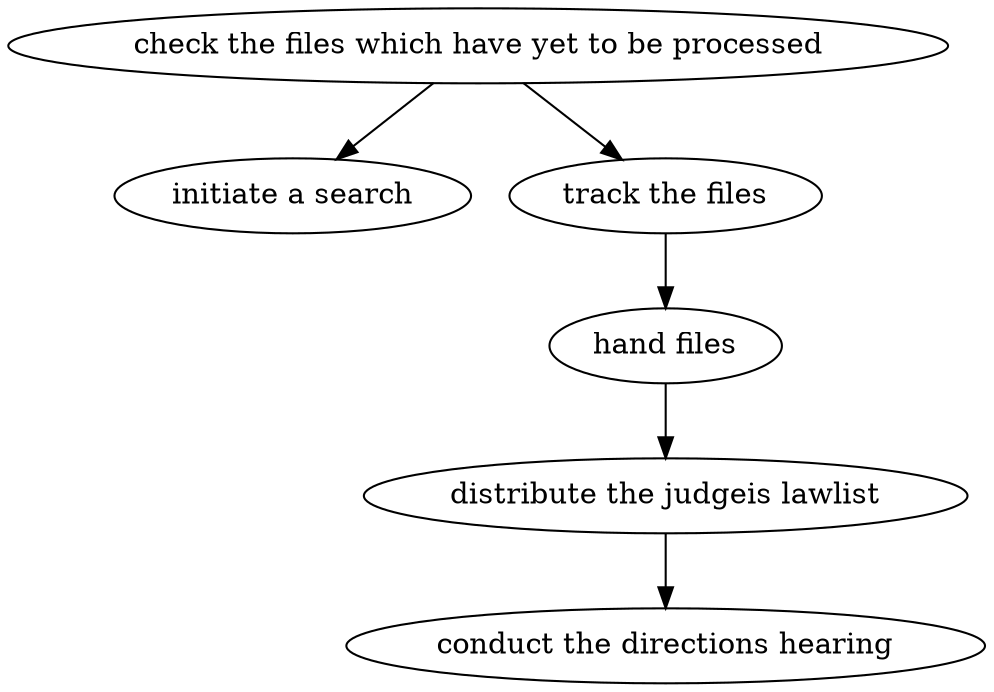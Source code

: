 strict digraph "doc-3.2" {
	graph [name="doc-3.2"];
	"check the files which have yet to be processed"	[attrs="{'type': 'Activity', 'label': 'check the files which have yet to be processed'}"];
	"initiate a search"	[attrs="{'type': 'Activity', 'label': 'initiate a search'}"];
	"check the files which have yet to be processed" -> "initiate a search"	[attrs="{'type': 'flow', 'label': 'flow'}"];
	"track the files"	[attrs="{'type': 'Activity', 'label': 'track the files'}"];
	"check the files which have yet to be processed" -> "track the files"	[attrs="{'type': 'flow', 'label': 'flow'}"];
	"hand files"	[attrs="{'type': 'Activity', 'label': 'hand files'}"];
	"track the files" -> "hand files"	[attrs="{'type': 'flow', 'label': 'flow'}"];
	"distribute the judgeis lawlist"	[attrs="{'type': 'Activity', 'label': 'distribute the judgeis lawlist'}"];
	"hand files" -> "distribute the judgeis lawlist"	[attrs="{'type': 'flow', 'label': 'flow'}"];
	"conduct the directions hearing"	[attrs="{'type': 'Activity', 'label': 'conduct the directions hearing'}"];
	"distribute the judgeis lawlist" -> "conduct the directions hearing"	[attrs="{'type': 'flow', 'label': 'flow'}"];
}
